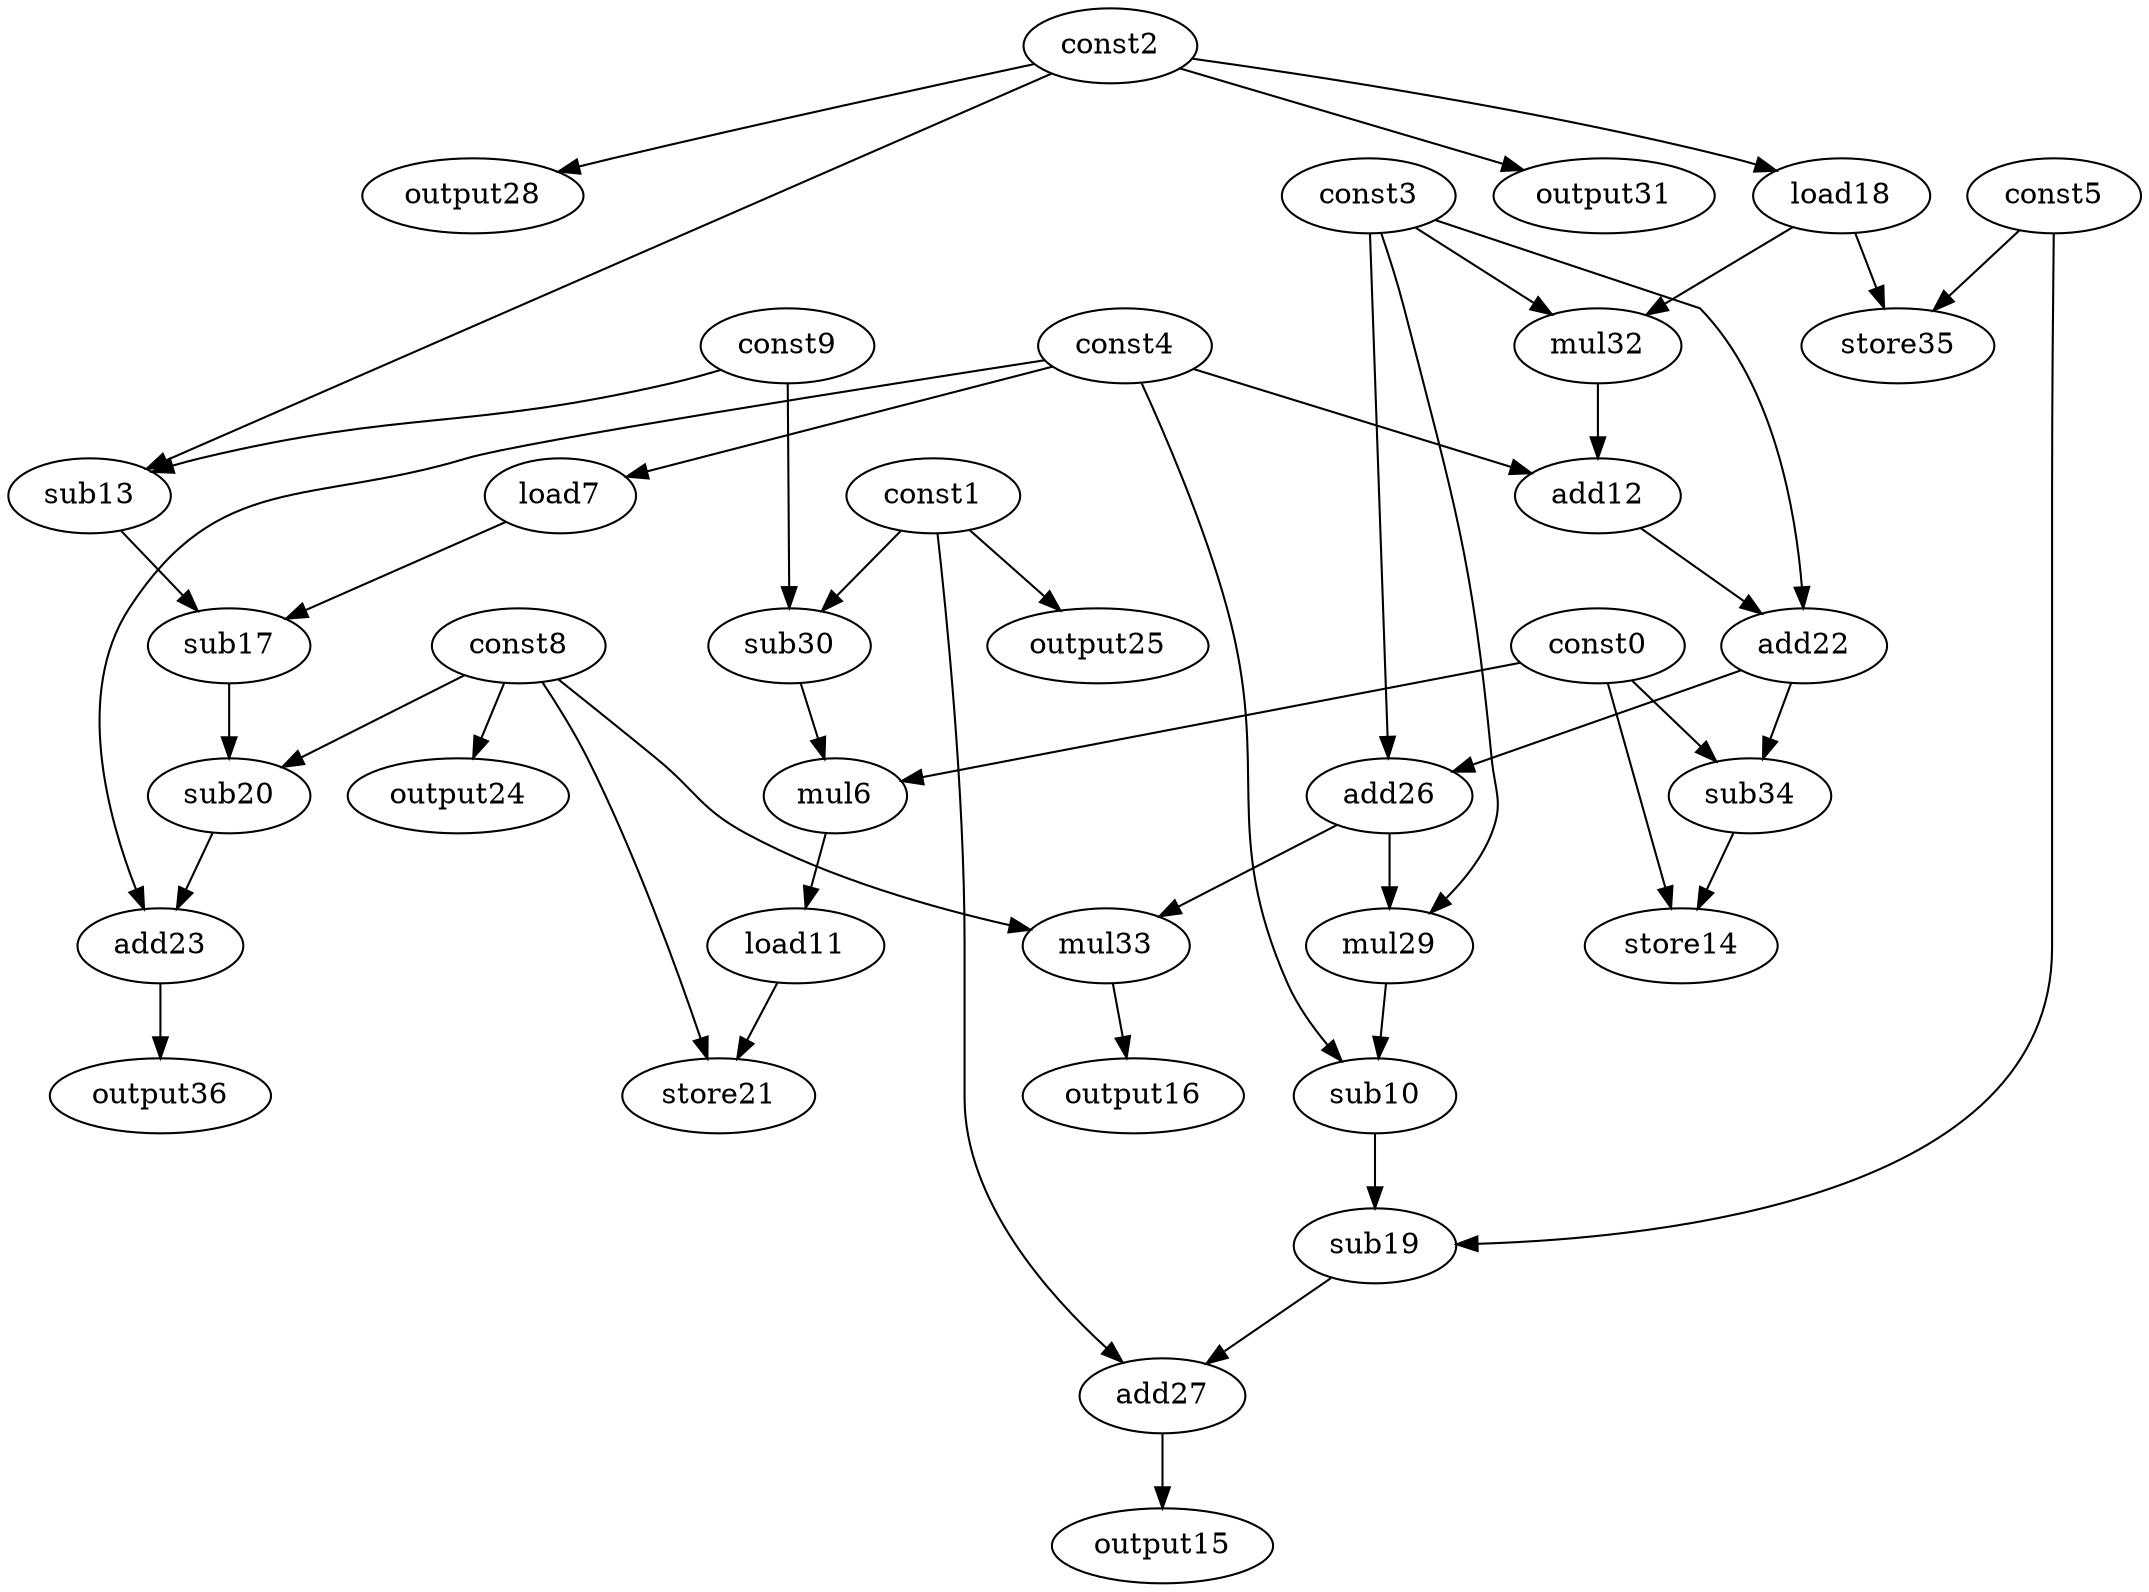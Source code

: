digraph G { 
const0[opcode=const]; 
const1[opcode=const]; 
const2[opcode=const]; 
const3[opcode=const]; 
const4[opcode=const]; 
const5[opcode=const]; 
mul6[opcode=mul]; 
load7[opcode=load]; 
const8[opcode=const]; 
const9[opcode=const]; 
sub10[opcode=sub]; 
load11[opcode=load]; 
add12[opcode=add]; 
sub13[opcode=sub]; 
store14[opcode=store]; 
output15[opcode=output]; 
output16[opcode=output]; 
sub17[opcode=sub]; 
load18[opcode=load]; 
sub19[opcode=sub]; 
sub20[opcode=sub]; 
store21[opcode=store]; 
add22[opcode=add]; 
add23[opcode=add]; 
output24[opcode=output]; 
output25[opcode=output]; 
add26[opcode=add]; 
add27[opcode=add]; 
output28[opcode=output]; 
mul29[opcode=mul]; 
sub30[opcode=sub]; 
output31[opcode=output]; 
mul32[opcode=mul]; 
mul33[opcode=mul]; 
sub34[opcode=sub]; 
store35[opcode=store]; 
output36[opcode=output]; 
const4->load7[operand=0];
const9->sub13[operand=0];
const2->sub13[operand=1];
const2->load18[operand=0];
const8->output24[operand=0];
const1->output25[operand=0];
const2->output28[operand=0];
const9->sub30[operand=0];
const1->sub30[operand=1];
const2->output31[operand=0];
const0->mul6[operand=0];
sub30->mul6[operand=1];
sub13->sub17[operand=0];
load7->sub17[operand=1];
load18->mul32[operand=0];
const3->mul32[operand=1];
load18->store35[operand=0];
const5->store35[operand=1];
mul6->load11[operand=0];
mul32->add12[operand=0];
const4->add12[operand=1];
const8->sub20[operand=0];
sub17->sub20[operand=1];
const8->store21[operand=0];
load11->store21[operand=1];
const3->add22[operand=0];
add12->add22[operand=1];
sub20->add23[operand=0];
const4->add23[operand=1];
const3->add26[operand=0];
add22->add26[operand=1];
const0->sub34[operand=0];
add22->sub34[operand=1];
add23->output36[operand=0];
const0->store14[operand=0];
sub34->store14[operand=1];
add26->mul29[operand=0];
const3->mul29[operand=1];
const8->mul33[operand=0];
add26->mul33[operand=1];
const4->sub10[operand=0];
mul29->sub10[operand=1];
mul33->output16[operand=0];
sub10->sub19[operand=0];
const5->sub19[operand=1];
const1->add27[operand=0];
sub19->add27[operand=1];
add27->output15[operand=0];
}
